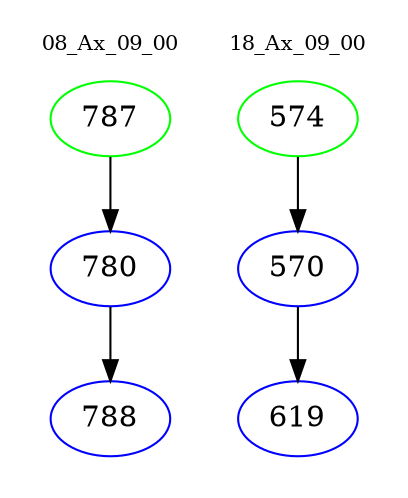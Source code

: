 digraph{
subgraph cluster_0 {
color = white
label = "08_Ax_09_00";
fontsize=10;
T0_787 [label="787", color="green"]
T0_787 -> T0_780 [color="black"]
T0_780 [label="780", color="blue"]
T0_780 -> T0_788 [color="black"]
T0_788 [label="788", color="blue"]
}
subgraph cluster_1 {
color = white
label = "18_Ax_09_00";
fontsize=10;
T1_574 [label="574", color="green"]
T1_574 -> T1_570 [color="black"]
T1_570 [label="570", color="blue"]
T1_570 -> T1_619 [color="black"]
T1_619 [label="619", color="blue"]
}
}
